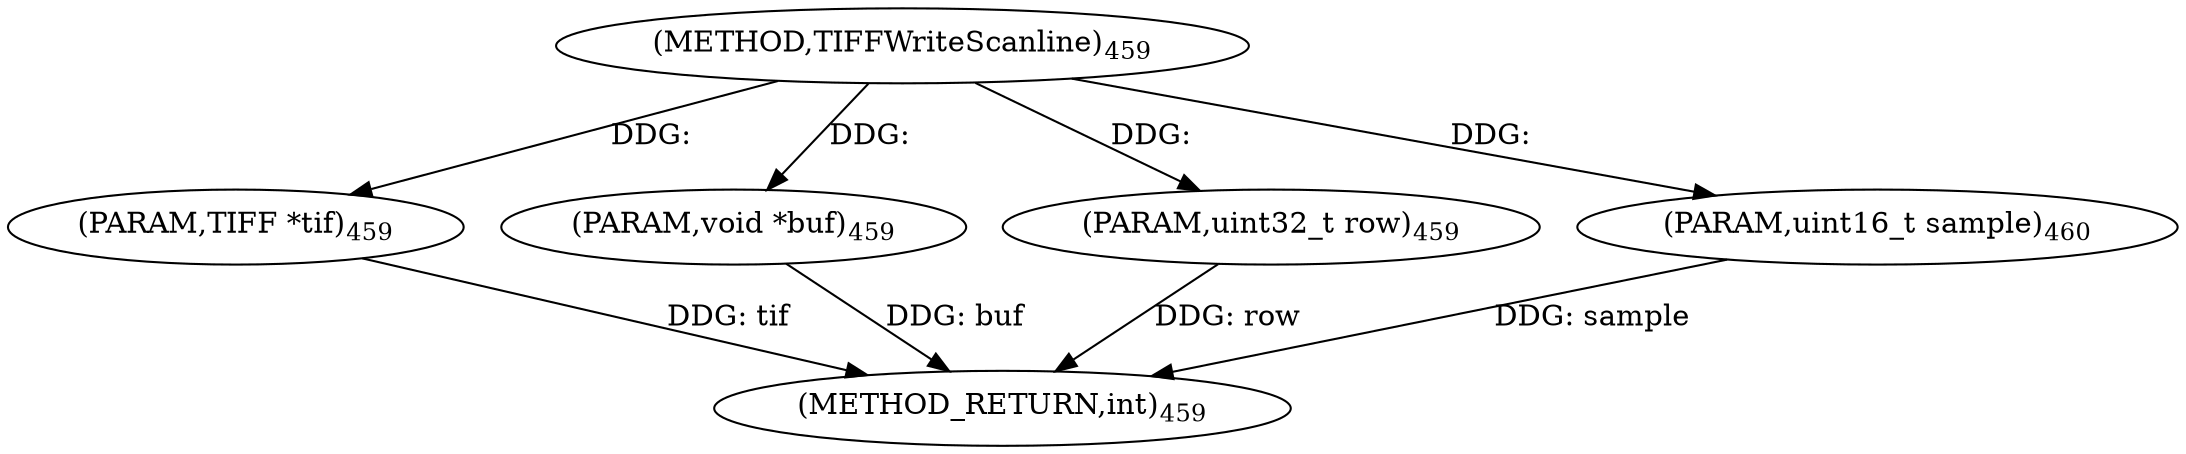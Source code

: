 digraph "TIFFWriteScanline" {  
"8867" [label = <(METHOD,TIFFWriteScanline)<SUB>459</SUB>> ]
"8872" [label = <(METHOD_RETURN,int)<SUB>459</SUB>> ]
"8868" [label = <(PARAM,TIFF *tif)<SUB>459</SUB>> ]
"8869" [label = <(PARAM,void *buf)<SUB>459</SUB>> ]
"8870" [label = <(PARAM,uint32_t row)<SUB>459</SUB>> ]
"8871" [label = <(PARAM,uint16_t sample)<SUB>460</SUB>> ]
  "8868" -> "8872"  [ label = "DDG: tif"] 
  "8869" -> "8872"  [ label = "DDG: buf"] 
  "8870" -> "8872"  [ label = "DDG: row"] 
  "8871" -> "8872"  [ label = "DDG: sample"] 
  "8867" -> "8868"  [ label = "DDG: "] 
  "8867" -> "8869"  [ label = "DDG: "] 
  "8867" -> "8870"  [ label = "DDG: "] 
  "8867" -> "8871"  [ label = "DDG: "] 
}
